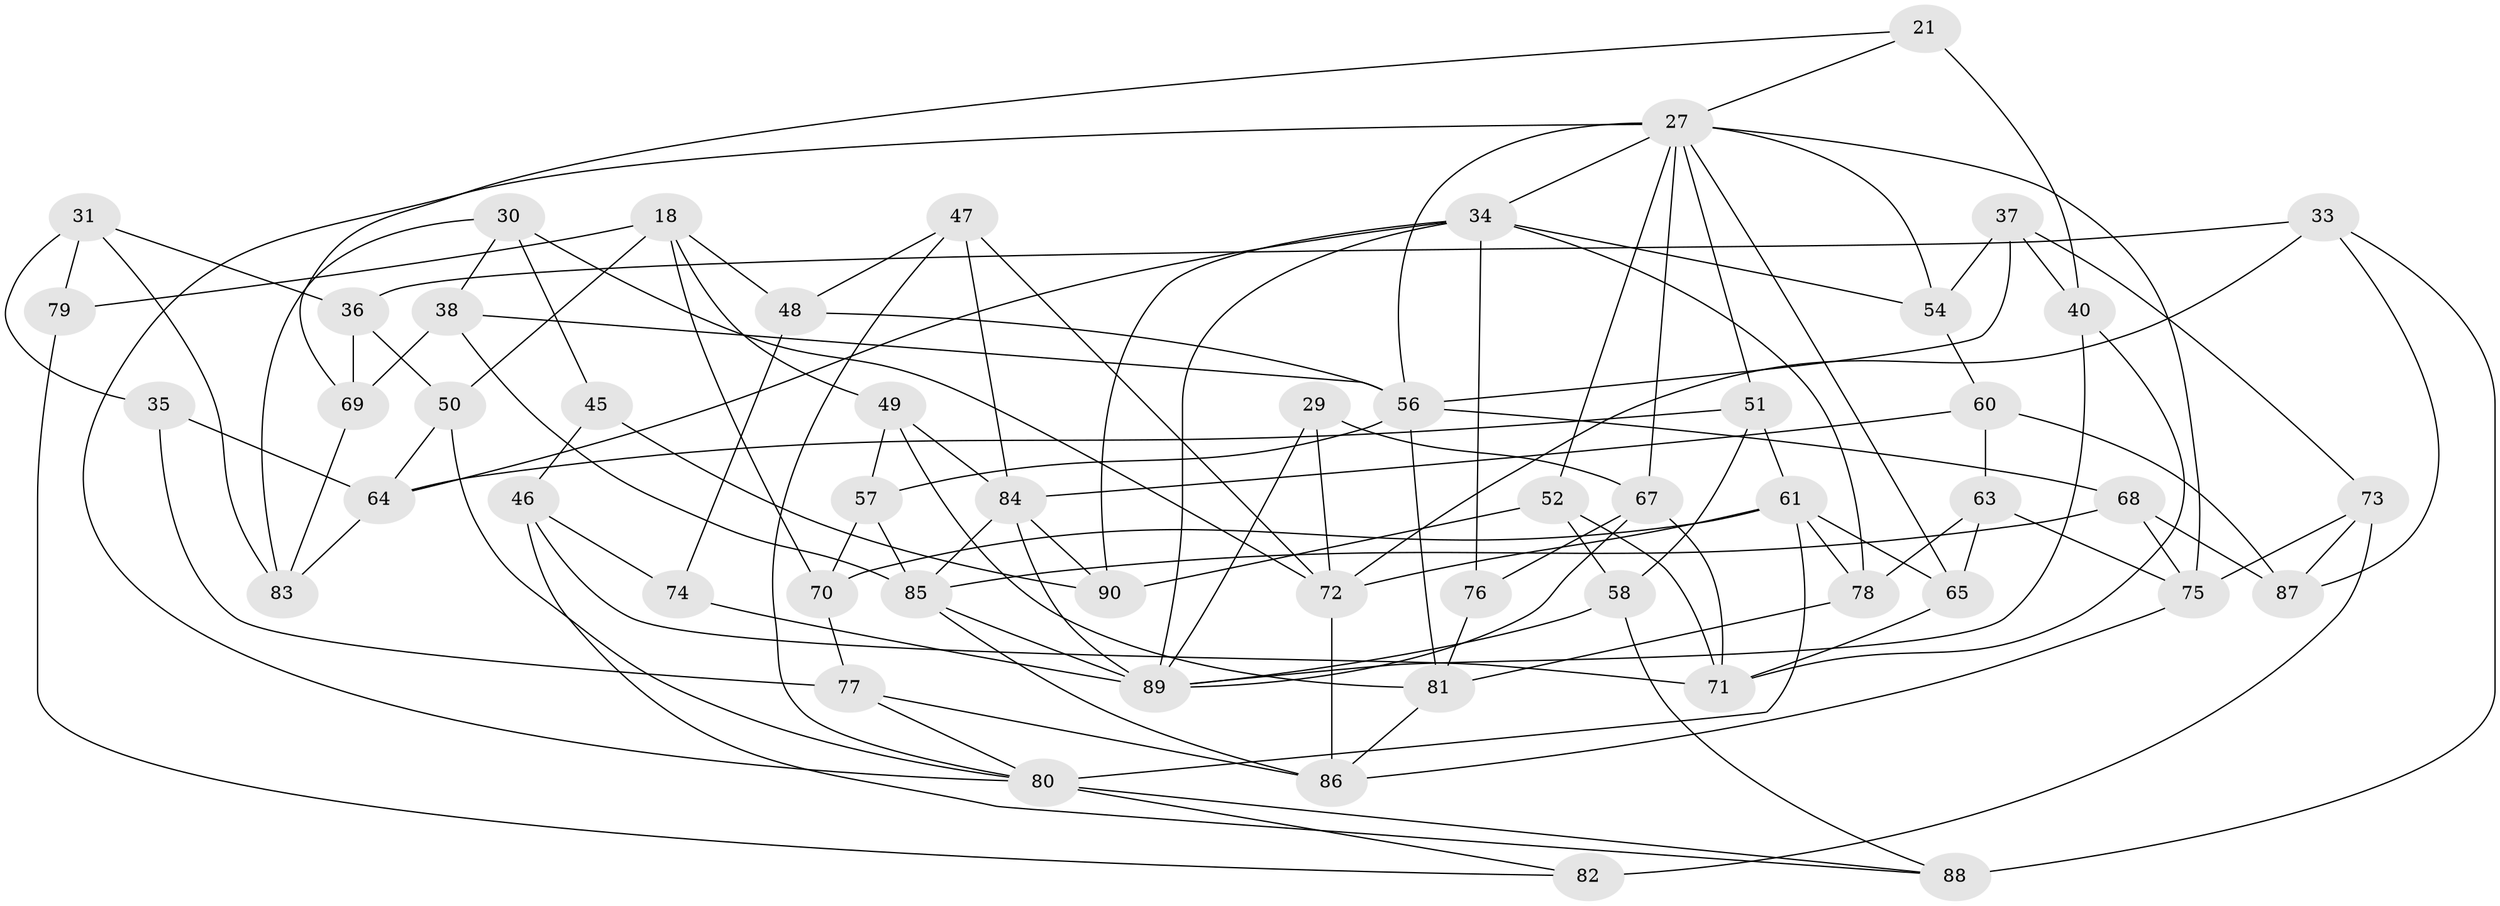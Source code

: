 // original degree distribution, {4: 1.0}
// Generated by graph-tools (version 1.1) at 2025/03/03/04/25 22:03:08]
// undirected, 54 vertices, 121 edges
graph export_dot {
graph [start="1"]
  node [color=gray90,style=filled];
  18 [super="+15"];
  21;
  27 [super="+9+25+14"];
  29;
  30;
  31;
  33;
  34 [super="+24"];
  35;
  36;
  37;
  38;
  40 [super="+19"];
  45;
  46;
  47;
  48;
  49;
  50;
  51;
  52;
  54;
  56 [super="+8+26"];
  57;
  58;
  60;
  61 [super="+32"];
  63;
  64 [super="+20"];
  65;
  67 [super="+13+39"];
  68 [super="+11"];
  69;
  70;
  71 [super="+55"];
  72 [super="+12+62"];
  73 [super="+59"];
  74;
  75 [super="+41"];
  76;
  77;
  78;
  79;
  80 [super="+2+28"];
  81 [super="+43"];
  82;
  83;
  84 [super="+16"];
  85 [super="+66"];
  86 [super="+44"];
  87;
  88;
  89 [super="+1+17+42+23"];
  90 [super="+7"];
  18 -- 48;
  18 -- 49;
  18 -- 79 [weight=2];
  18 -- 50;
  18 -- 70;
  21 -- 40 [weight=2];
  21 -- 27;
  21 -- 69;
  27 -- 56;
  27 -- 51;
  27 -- 54;
  27 -- 80;
  27 -- 75;
  27 -- 65;
  27 -- 67;
  27 -- 52;
  27 -- 34;
  29 -- 72;
  29 -- 67 [weight=2];
  29 -- 89;
  30 -- 72;
  30 -- 83;
  30 -- 38;
  30 -- 45;
  31 -- 79;
  31 -- 83;
  31 -- 36;
  31 -- 35;
  33 -- 87;
  33 -- 36;
  33 -- 88;
  33 -- 72;
  34 -- 64;
  34 -- 90;
  34 -- 89 [weight=2];
  34 -- 54;
  34 -- 76;
  34 -- 78;
  35 -- 77;
  35 -- 64 [weight=2];
  36 -- 69;
  36 -- 50;
  37 -- 73;
  37 -- 54;
  37 -- 40;
  37 -- 56;
  38 -- 85;
  38 -- 69;
  38 -- 56;
  40 -- 71;
  40 -- 89 [weight=2];
  45 -- 46;
  45 -- 90 [weight=2];
  46 -- 88;
  46 -- 74;
  46 -- 71;
  47 -- 80;
  47 -- 48;
  47 -- 84;
  47 -- 72;
  48 -- 74;
  48 -- 56;
  49 -- 57;
  49 -- 81;
  49 -- 84;
  50 -- 64;
  50 -- 80;
  51 -- 58;
  51 -- 61;
  51 -- 64;
  52 -- 58;
  52 -- 90;
  52 -- 71;
  54 -- 60;
  56 -- 68 [weight=2];
  56 -- 57;
  56 -- 81;
  57 -- 70;
  57 -- 85;
  58 -- 88;
  58 -- 89;
  60 -- 84;
  60 -- 63;
  60 -- 87;
  61 -- 70;
  61 -- 80 [weight=2];
  61 -- 65;
  61 -- 72 [weight=2];
  61 -- 78;
  63 -- 75;
  63 -- 78;
  63 -- 65;
  64 -- 83;
  65 -- 71;
  67 -- 71 [weight=2];
  67 -- 76;
  67 -- 89 [weight=2];
  68 -- 75;
  68 -- 85 [weight=2];
  68 -- 87;
  69 -- 83;
  70 -- 77;
  72 -- 86 [weight=2];
  73 -- 82 [weight=2];
  73 -- 75 [weight=2];
  73 -- 87;
  74 -- 89 [weight=2];
  75 -- 86;
  76 -- 81 [weight=2];
  77 -- 80;
  77 -- 86;
  78 -- 81;
  79 -- 82;
  80 -- 88;
  80 -- 82;
  81 -- 86;
  84 -- 90 [weight=2];
  84 -- 89 [weight=4];
  84 -- 85;
  85 -- 89 [weight=2];
  85 -- 86;
}
